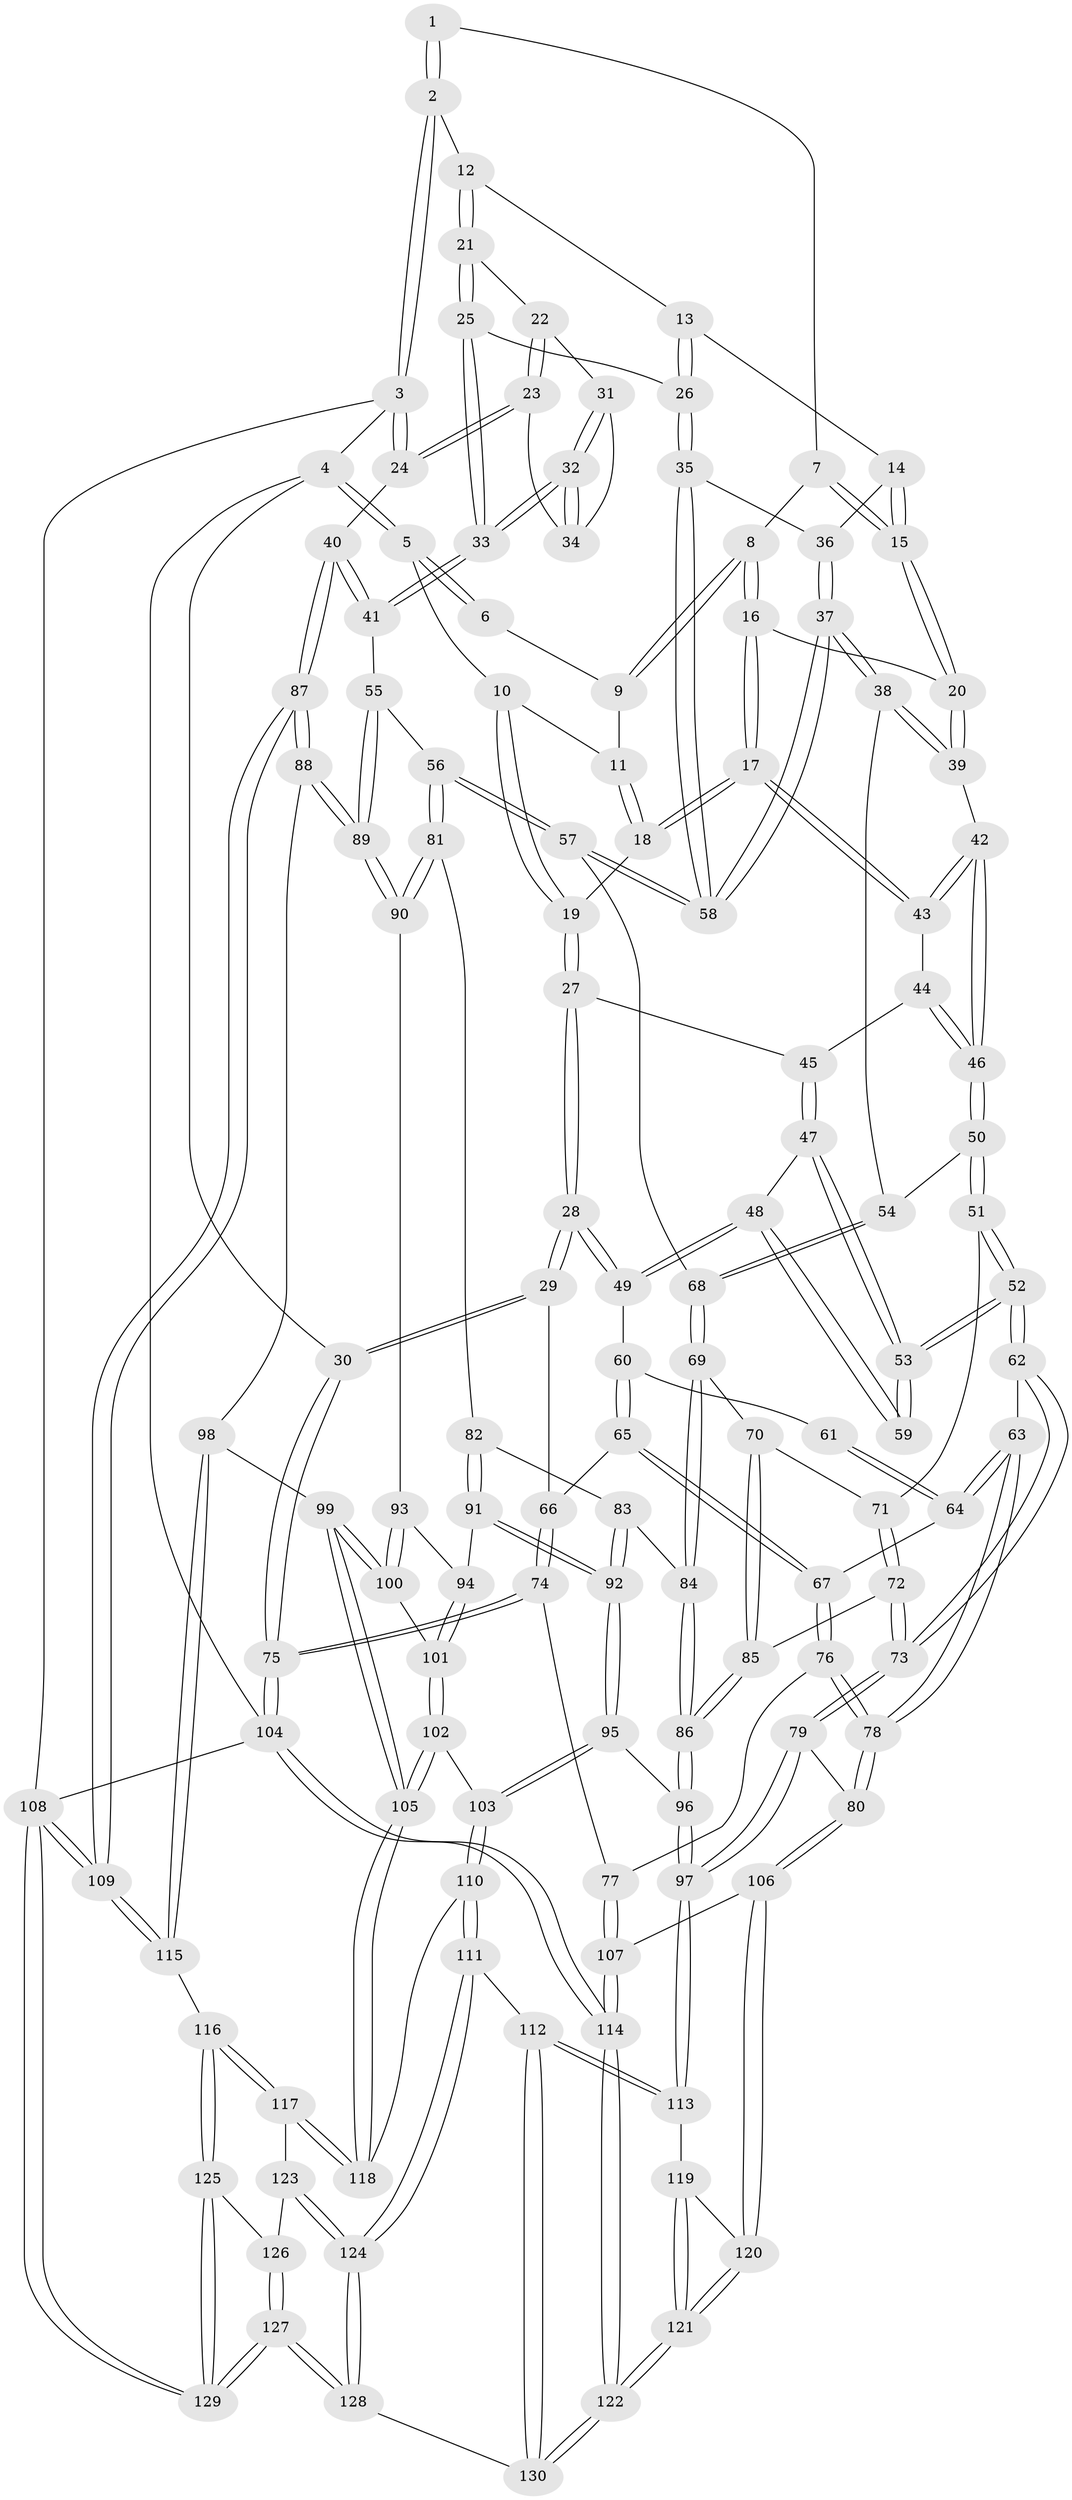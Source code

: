 // coarse degree distribution, {5: 0.5274725274725275, 4: 0.24175824175824176, 2: 0.01098901098901099, 3: 0.054945054945054944, 7: 0.02197802197802198, 6: 0.13186813186813187, 9: 0.01098901098901099}
// Generated by graph-tools (version 1.1) at 2025/06/03/04/25 22:06:06]
// undirected, 130 vertices, 322 edges
graph export_dot {
graph [start="1"]
  node [color=gray90,style=filled];
  1 [pos="+0.43945663249762007+0"];
  2 [pos="+0.7253765093298022+0"];
  3 [pos="+1+0"];
  4 [pos="+0+0"];
  5 [pos="+0+0"];
  6 [pos="+0.2898231758022705+0"];
  7 [pos="+0.4063618459245639+0"];
  8 [pos="+0.37730797691635265+0.06737136028800053"];
  9 [pos="+0.25149511452242657+0.042078715204676355"];
  10 [pos="+0.057238873811891564+0"];
  11 [pos="+0.21592738776130604+0.07400049264017328"];
  12 [pos="+0.727799618209087+0"];
  13 [pos="+0.7187288452918884+0"];
  14 [pos="+0.5821745183296295+0.1429151785930202"];
  15 [pos="+0.5414735105666185+0.16604604003714876"];
  16 [pos="+0.37842315746973004+0.10944234440180205"];
  17 [pos="+0.2982132789954879+0.1963859017204199"];
  18 [pos="+0.2430084033617053+0.17575005347336983"];
  19 [pos="+0.11500589658578088+0.20444347829100828"];
  20 [pos="+0.5318383983708843+0.17178109286202814"];
  21 [pos="+0.8489197726334058+0.08031183401784042"];
  22 [pos="+0.8726961991755987+0.09146812508692487"];
  23 [pos="+1+0.13086634271911693"];
  24 [pos="+1+0.10670590795578583"];
  25 [pos="+0.84640744475791+0.31099673839838105"];
  26 [pos="+0.7456296686695235+0.3140288454944078"];
  27 [pos="+0.10500015079885774+0.2174227287659914"];
  28 [pos="+0+0.3033069601238754"];
  29 [pos="+0+0.3045573993345976"];
  30 [pos="+0+0.30552178675879144"];
  31 [pos="+0.9439766507661858+0.18802424943031845"];
  32 [pos="+0.9189695525957595+0.3102912539215275"];
  33 [pos="+0.9071339016179345+0.34348611453577393"];
  34 [pos="+1+0.17889043898078305"];
  35 [pos="+0.7229641209068255+0.3235450895195593"];
  36 [pos="+0.5967304361343063+0.16421922078049456"];
  37 [pos="+0.6130662558006551+0.39202433326421865"];
  38 [pos="+0.5435040250263559+0.3469927546749971"];
  39 [pos="+0.4911075887093013+0.291468227607746"];
  40 [pos="+1+0.49035245322373494"];
  41 [pos="+0.9862955185904853+0.4234990714629471"];
  42 [pos="+0.3685028159570517+0.3174078147948115"];
  43 [pos="+0.30271759663944875+0.21139079786794227"];
  44 [pos="+0.201223905743116+0.3203061386488808"];
  45 [pos="+0.17969883202329914+0.33039392284471486"];
  46 [pos="+0.35027216420487495+0.36687398694713497"];
  47 [pos="+0.17963656750432902+0.3307454907549833"];
  48 [pos="+0.08583510869933898+0.3957729476994042"];
  49 [pos="+0.08305500001126379+0.3964137087540974"];
  50 [pos="+0.3458626459897238+0.38828945339964743"];
  51 [pos="+0.3329994605054764+0.4057671149377256"];
  52 [pos="+0.2600519233626651+0.44430133423453316"];
  53 [pos="+0.22508677392303036+0.42109448382080017"];
  54 [pos="+0.44606479490788525+0.4423776733816513"];
  55 [pos="+0.7780228848355716+0.5230243693673821"];
  56 [pos="+0.6725149412055146+0.5053901326530826"];
  57 [pos="+0.6409055757336045+0.44705563691962275"];
  58 [pos="+0.6411220496429374+0.41260668864765965"];
  59 [pos="+0.18265948540732194+0.4228956444764298"];
  60 [pos="+0.08727285634056185+0.42111068400159785"];
  61 [pos="+0.15546332971868707+0.4496750920472312"];
  62 [pos="+0.2502301643047085+0.47206645039710887"];
  63 [pos="+0.2238095787247016+0.5083478740691"];
  64 [pos="+0.12780456001201804+0.5007627532114781"];
  65 [pos="+0.09231148093154799+0.46771021896840187"];
  66 [pos="+0.05477926351275507+0.49053200859006457"];
  67 [pos="+0.1268671890223314+0.5008971010055706"];
  68 [pos="+0.48967488361238254+0.5065765343900911"];
  69 [pos="+0.47921245774699467+0.5234374684383025"];
  70 [pos="+0.4748917812664112+0.5259357970972939"];
  71 [pos="+0.3510234401637911+0.4506822007320288"];
  72 [pos="+0.38718504448912733+0.5794903339812923"];
  73 [pos="+0.36646868363310736+0.5987260551787422"];
  74 [pos="+0+0.6199785078878314"];
  75 [pos="+0+0.6125220556102499"];
  76 [pos="+0.08769312181409598+0.6145129297252991"];
  77 [pos="+0+0.6235622351471742"];
  78 [pos="+0.2190415117844442+0.6707319383007883"];
  79 [pos="+0.31190642555768183+0.6885220514175284"];
  80 [pos="+0.22034570346323215+0.6723757725697743"];
  81 [pos="+0.6634973524319296+0.5415652030826797"];
  82 [pos="+0.6543031444500036+0.5574173527363964"];
  83 [pos="+0.5605690608628899+0.6058622987643945"];
  84 [pos="+0.535737915814162+0.6140830876902791"];
  85 [pos="+0.40810881336416105+0.5743241868599444"];
  86 [pos="+0.5095231182982335+0.6614675231672138"];
  87 [pos="+1+0.6540929870255794"];
  88 [pos="+0.8511497484636946+0.6924527041553036"];
  89 [pos="+0.8465760108427969+0.6866675721276163"];
  90 [pos="+0.733678865796241+0.6374875153051669"];
  91 [pos="+0.6479001744733448+0.6300538462517552"];
  92 [pos="+0.6038071997362029+0.6905003159417525"];
  93 [pos="+0.7318362249500099+0.6406134287562482"];
  94 [pos="+0.6894659292958402+0.6868965608068877"];
  95 [pos="+0.5901460558692607+0.7165893213147366"];
  96 [pos="+0.5078501914723311+0.7111353142128738"];
  97 [pos="+0.4053625901346478+0.803560564259019"];
  98 [pos="+0.8430479715148699+0.7014708853043681"];
  99 [pos="+0.8065363275738643+0.7251183669832112"];
  100 [pos="+0.722912358619391+0.6986180310314948"];
  101 [pos="+0.6923686441463363+0.6957526603958999"];
  102 [pos="+0.6816133573488339+0.7142580017318148"];
  103 [pos="+0.626372906921292+0.7519057826402227"];
  104 [pos="+0+1"];
  105 [pos="+0.7545316714877138+0.7915510478076433"];
  106 [pos="+0.1702078898254536+0.7517072622550007"];
  107 [pos="+0.07705677648450115+0.7758225317226476"];
  108 [pos="+1+1"];
  109 [pos="+1+0.79622343652002"];
  110 [pos="+0.6346228548229208+0.7850597418353885"];
  111 [pos="+0.5758860086905522+0.898317355086032"];
  112 [pos="+0.4107813288772608+0.8332785611868665"];
  113 [pos="+0.4075349212186914+0.8273377547915657"];
  114 [pos="+0+1"];
  115 [pos="+0.8627655794863011+0.8721715678956423"];
  116 [pos="+0.8289251368920284+0.8973816208582224"];
  117 [pos="+0.7544829230837206+0.8415991741187493"];
  118 [pos="+0.748369534468715+0.8042134251997903"];
  119 [pos="+0.34132987564892975+0.8481135748615087"];
  120 [pos="+0.1845349176560823+0.8529178371588959"];
  121 [pos="+0.0731000232093192+1"];
  122 [pos="+0+1"];
  123 [pos="+0.6891575608108425+0.8990224472741616"];
  124 [pos="+0.5941215357451402+0.9229848972770353"];
  125 [pos="+0.8268311396211758+0.9555304622778419"];
  126 [pos="+0.7247614444387575+0.9348429079429678"];
  127 [pos="+0.7117104414307345+1"];
  128 [pos="+0.6216570694207452+1"];
  129 [pos="+0.9133362733110421+1"];
  130 [pos="+0.3313727783526049+1"];
  1 -- 2;
  1 -- 2;
  1 -- 7;
  2 -- 3;
  2 -- 3;
  2 -- 12;
  3 -- 4;
  3 -- 24;
  3 -- 24;
  3 -- 108;
  4 -- 5;
  4 -- 5;
  4 -- 30;
  4 -- 104;
  5 -- 6;
  5 -- 6;
  5 -- 10;
  6 -- 9;
  7 -- 8;
  7 -- 15;
  7 -- 15;
  8 -- 9;
  8 -- 9;
  8 -- 16;
  8 -- 16;
  9 -- 11;
  10 -- 11;
  10 -- 19;
  10 -- 19;
  11 -- 18;
  11 -- 18;
  12 -- 13;
  12 -- 21;
  12 -- 21;
  13 -- 14;
  13 -- 26;
  13 -- 26;
  14 -- 15;
  14 -- 15;
  14 -- 36;
  15 -- 20;
  15 -- 20;
  16 -- 17;
  16 -- 17;
  16 -- 20;
  17 -- 18;
  17 -- 18;
  17 -- 43;
  17 -- 43;
  18 -- 19;
  19 -- 27;
  19 -- 27;
  20 -- 39;
  20 -- 39;
  21 -- 22;
  21 -- 25;
  21 -- 25;
  22 -- 23;
  22 -- 23;
  22 -- 31;
  23 -- 24;
  23 -- 24;
  23 -- 34;
  24 -- 40;
  25 -- 26;
  25 -- 33;
  25 -- 33;
  26 -- 35;
  26 -- 35;
  27 -- 28;
  27 -- 28;
  27 -- 45;
  28 -- 29;
  28 -- 29;
  28 -- 49;
  28 -- 49;
  29 -- 30;
  29 -- 30;
  29 -- 66;
  30 -- 75;
  30 -- 75;
  31 -- 32;
  31 -- 32;
  31 -- 34;
  32 -- 33;
  32 -- 33;
  32 -- 34;
  32 -- 34;
  33 -- 41;
  33 -- 41;
  35 -- 36;
  35 -- 58;
  35 -- 58;
  36 -- 37;
  36 -- 37;
  37 -- 38;
  37 -- 38;
  37 -- 58;
  37 -- 58;
  38 -- 39;
  38 -- 39;
  38 -- 54;
  39 -- 42;
  40 -- 41;
  40 -- 41;
  40 -- 87;
  40 -- 87;
  41 -- 55;
  42 -- 43;
  42 -- 43;
  42 -- 46;
  42 -- 46;
  43 -- 44;
  44 -- 45;
  44 -- 46;
  44 -- 46;
  45 -- 47;
  45 -- 47;
  46 -- 50;
  46 -- 50;
  47 -- 48;
  47 -- 53;
  47 -- 53;
  48 -- 49;
  48 -- 49;
  48 -- 59;
  48 -- 59;
  49 -- 60;
  50 -- 51;
  50 -- 51;
  50 -- 54;
  51 -- 52;
  51 -- 52;
  51 -- 71;
  52 -- 53;
  52 -- 53;
  52 -- 62;
  52 -- 62;
  53 -- 59;
  53 -- 59;
  54 -- 68;
  54 -- 68;
  55 -- 56;
  55 -- 89;
  55 -- 89;
  56 -- 57;
  56 -- 57;
  56 -- 81;
  56 -- 81;
  57 -- 58;
  57 -- 58;
  57 -- 68;
  60 -- 61;
  60 -- 65;
  60 -- 65;
  61 -- 64;
  61 -- 64;
  62 -- 63;
  62 -- 73;
  62 -- 73;
  63 -- 64;
  63 -- 64;
  63 -- 78;
  63 -- 78;
  64 -- 67;
  65 -- 66;
  65 -- 67;
  65 -- 67;
  66 -- 74;
  66 -- 74;
  67 -- 76;
  67 -- 76;
  68 -- 69;
  68 -- 69;
  69 -- 70;
  69 -- 84;
  69 -- 84;
  70 -- 71;
  70 -- 85;
  70 -- 85;
  71 -- 72;
  71 -- 72;
  72 -- 73;
  72 -- 73;
  72 -- 85;
  73 -- 79;
  73 -- 79;
  74 -- 75;
  74 -- 75;
  74 -- 77;
  75 -- 104;
  75 -- 104;
  76 -- 77;
  76 -- 78;
  76 -- 78;
  77 -- 107;
  77 -- 107;
  78 -- 80;
  78 -- 80;
  79 -- 80;
  79 -- 97;
  79 -- 97;
  80 -- 106;
  80 -- 106;
  81 -- 82;
  81 -- 90;
  81 -- 90;
  82 -- 83;
  82 -- 91;
  82 -- 91;
  83 -- 84;
  83 -- 92;
  83 -- 92;
  84 -- 86;
  84 -- 86;
  85 -- 86;
  85 -- 86;
  86 -- 96;
  86 -- 96;
  87 -- 88;
  87 -- 88;
  87 -- 109;
  87 -- 109;
  88 -- 89;
  88 -- 89;
  88 -- 98;
  89 -- 90;
  89 -- 90;
  90 -- 93;
  91 -- 92;
  91 -- 92;
  91 -- 94;
  92 -- 95;
  92 -- 95;
  93 -- 94;
  93 -- 100;
  93 -- 100;
  94 -- 101;
  94 -- 101;
  95 -- 96;
  95 -- 103;
  95 -- 103;
  96 -- 97;
  96 -- 97;
  97 -- 113;
  97 -- 113;
  98 -- 99;
  98 -- 115;
  98 -- 115;
  99 -- 100;
  99 -- 100;
  99 -- 105;
  99 -- 105;
  100 -- 101;
  101 -- 102;
  101 -- 102;
  102 -- 103;
  102 -- 105;
  102 -- 105;
  103 -- 110;
  103 -- 110;
  104 -- 114;
  104 -- 114;
  104 -- 108;
  105 -- 118;
  105 -- 118;
  106 -- 107;
  106 -- 120;
  106 -- 120;
  107 -- 114;
  107 -- 114;
  108 -- 109;
  108 -- 109;
  108 -- 129;
  108 -- 129;
  109 -- 115;
  109 -- 115;
  110 -- 111;
  110 -- 111;
  110 -- 118;
  111 -- 112;
  111 -- 124;
  111 -- 124;
  112 -- 113;
  112 -- 113;
  112 -- 130;
  112 -- 130;
  113 -- 119;
  114 -- 122;
  114 -- 122;
  115 -- 116;
  116 -- 117;
  116 -- 117;
  116 -- 125;
  116 -- 125;
  117 -- 118;
  117 -- 118;
  117 -- 123;
  119 -- 120;
  119 -- 121;
  119 -- 121;
  120 -- 121;
  120 -- 121;
  121 -- 122;
  121 -- 122;
  122 -- 130;
  122 -- 130;
  123 -- 124;
  123 -- 124;
  123 -- 126;
  124 -- 128;
  124 -- 128;
  125 -- 126;
  125 -- 129;
  125 -- 129;
  126 -- 127;
  126 -- 127;
  127 -- 128;
  127 -- 128;
  127 -- 129;
  127 -- 129;
  128 -- 130;
}
